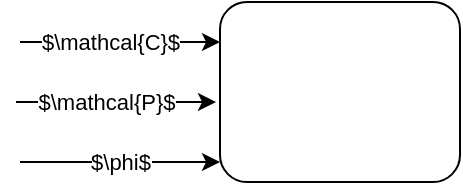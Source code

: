 <mxfile version="15.1.4" type="github">
  <diagram id="WY8Cb1yjvhTDbGLefZF3" name="Page-1">
    <mxGraphModel dx="1357" dy="807" grid="1" gridSize="10" guides="1" tooltips="1" connect="1" arrows="1" fold="1" page="1" pageScale="1" pageWidth="850" pageHeight="1100" math="1" shadow="0">
      <root>
        <mxCell id="0" />
        <mxCell id="1" parent="0" />
        <mxCell id="gFXwDjs-uEaT61Vq_dua-1" value="" style="rounded=1;whiteSpace=wrap;html=1;" vertex="1" parent="1">
          <mxGeometry x="360" y="390" width="120" height="90" as="geometry" />
        </mxCell>
        <mxCell id="gFXwDjs-uEaT61Vq_dua-2" value="" style="endArrow=classic;html=1;" edge="1" parent="1">
          <mxGeometry relative="1" as="geometry">
            <mxPoint x="260" y="410" as="sourcePoint" />
            <mxPoint x="360" y="410" as="targetPoint" />
          </mxGeometry>
        </mxCell>
        <mxCell id="gFXwDjs-uEaT61Vq_dua-3" value="$\mathcal{C}$" style="edgeLabel;resizable=0;html=1;align=center;verticalAlign=middle;" connectable="0" vertex="1" parent="gFXwDjs-uEaT61Vq_dua-2">
          <mxGeometry relative="1" as="geometry">
            <mxPoint x="-5" as="offset" />
          </mxGeometry>
        </mxCell>
        <mxCell id="gFXwDjs-uEaT61Vq_dua-4" value="" style="endArrow=classic;html=1;" edge="1" parent="1">
          <mxGeometry relative="1" as="geometry">
            <mxPoint x="258" y="440" as="sourcePoint" />
            <mxPoint x="358" y="440" as="targetPoint" />
          </mxGeometry>
        </mxCell>
        <mxCell id="gFXwDjs-uEaT61Vq_dua-5" value="&lt;div&gt;$\mathcal{P}$&lt;/div&gt;" style="edgeLabel;resizable=0;html=1;align=center;verticalAlign=middle;" connectable="0" vertex="1" parent="gFXwDjs-uEaT61Vq_dua-4">
          <mxGeometry relative="1" as="geometry">
            <mxPoint x="-5" as="offset" />
          </mxGeometry>
        </mxCell>
        <mxCell id="gFXwDjs-uEaT61Vq_dua-6" value="" style="endArrow=classic;html=1;" edge="1" parent="1">
          <mxGeometry relative="1" as="geometry">
            <mxPoint x="260" y="470" as="sourcePoint" />
            <mxPoint x="360" y="470" as="targetPoint" />
          </mxGeometry>
        </mxCell>
        <mxCell id="gFXwDjs-uEaT61Vq_dua-7" value="$\phi$" style="edgeLabel;resizable=0;html=1;align=center;verticalAlign=middle;" connectable="0" vertex="1" parent="gFXwDjs-uEaT61Vq_dua-6">
          <mxGeometry relative="1" as="geometry" />
        </mxCell>
      </root>
    </mxGraphModel>
  </diagram>
</mxfile>
